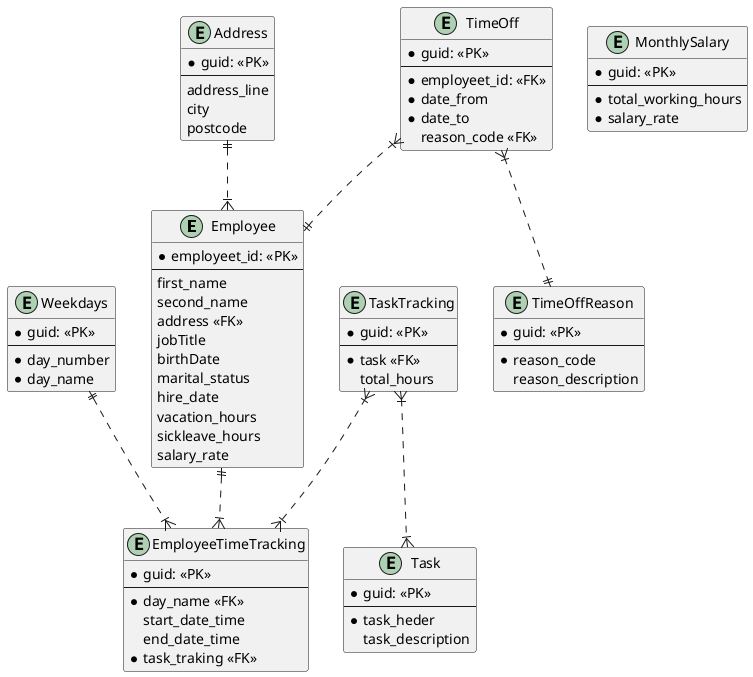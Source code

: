 @startuml
' hide the spot
' hide circle

' avoid problems with angled crows feet

'last e: e1

entity "Employee" as e01 {
*employeet_id: <<PK>>
--
first_name
second_name
address <<FK>>
jobTitle
birthDate
marital_status
hire_date
vacation_hours
sickleave_hours
salary_rate
}

entity "Address" as e02 {
  *guid: <<PK>>
--
address_line
city
postcode
}

entity "TimeOff" as e03 {
  *guid: <<PK>>
--
  *employeet_id: <<FK>>
  *date_from
  *date_to
  reason_code <<FK>>
}

entity "TimeOffReason" as e04 {
  *guid: <<PK>>
--
  *reason_code
  reason_description
}

entity "EmployeeTimeTracking" as e05 {
  *guid: <<PK>>
--
  *day_name <<FK>>
  start_date_time
  end_date_time
  *task_traking <<FK>>
}

entity "Weekdays" as e06 {
  *guid: <<PK>>
--
  *day_number
  *day_name
}

entity "TaskTracking" as e07 {
  *guid: <<PK>>
--
  *task <<FK>>
  total_hours
}

entity "Task" as e08 {
  *guid: <<PK>>
--
  *task_heder
  task_description
}

entity "MonthlySalary" as e09 {
  *guid: <<PK>>
--
  *total_working_hours
  *salary_rate
}


' Relations
' Zero to One  |o--
' Exactly one  ||--
' Zero to many }o--
' One or many  }|--

' With Django we can have Many to many relationship

'e02 }|..|{ e01

'e03 }|..|| e02
'e03 }|..|{ e05

'e04 }|..|| e03
'e04 }|..|| e01
'e04 }|..|{ e05

e02 ||..|{ e01
e03 }|..|| e01
e03 }|..|| e04

e01 ||..|{ e05
e06 ||..|{ e05
e07 }|..|{ e05
e07 }|..|{ e08

@enduml